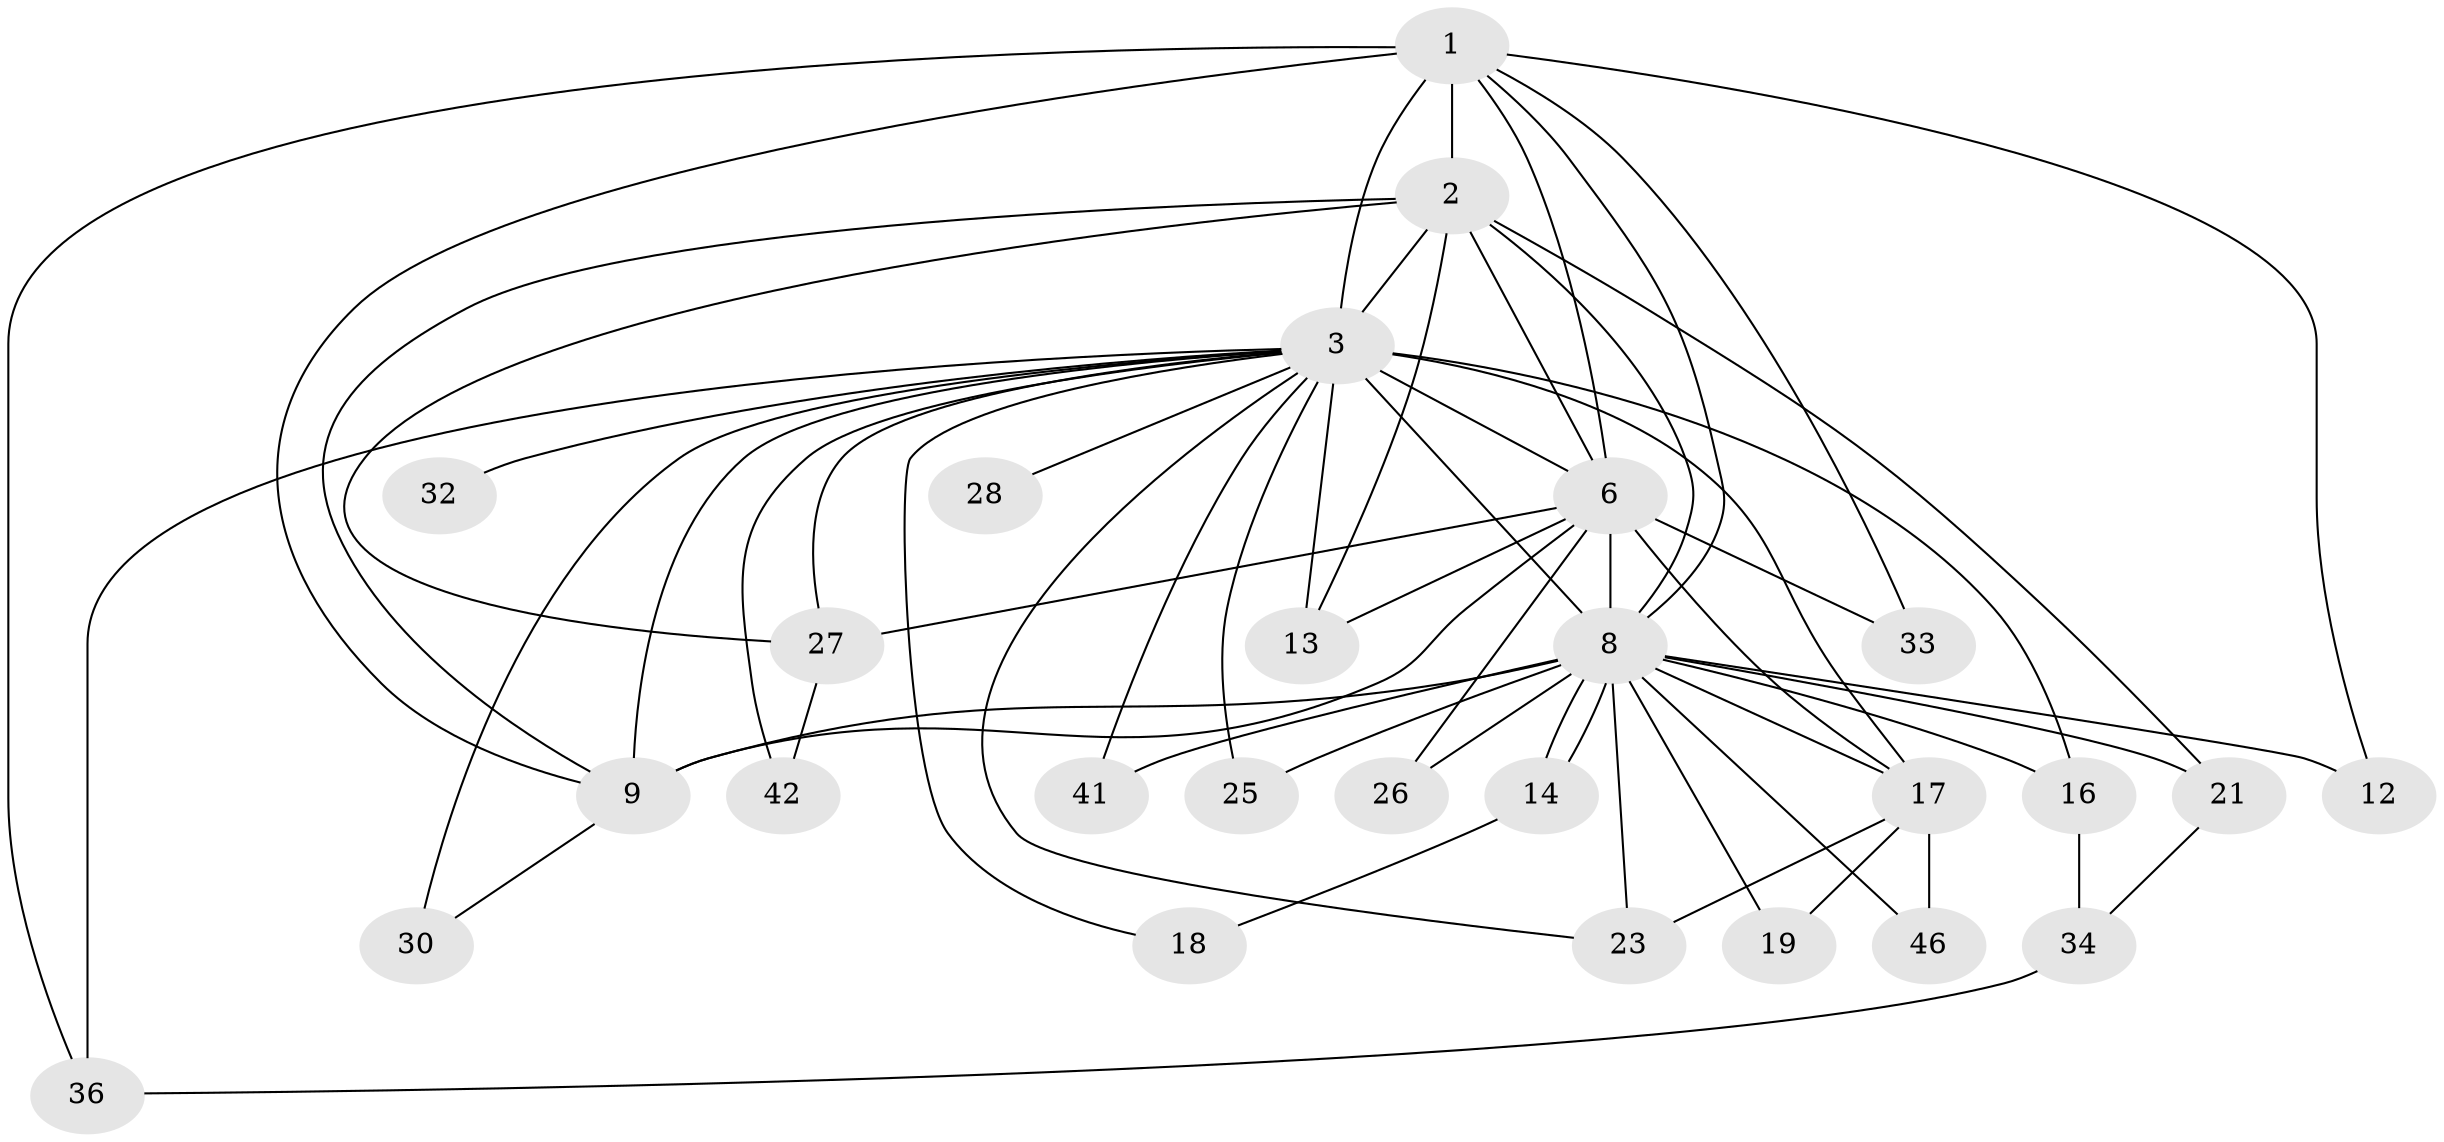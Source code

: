 // original degree distribution, {13: 0.037037037037037035, 12: 0.018518518518518517, 14: 0.018518518518518517, 18: 0.018518518518518517, 20: 0.018518518518518517, 10: 0.018518518518518517, 27: 0.018518518518518517, 11: 0.018518518518518517, 15: 0.018518518518518517, 3: 0.24074074074074073, 2: 0.5185185185185185, 4: 0.018518518518518517, 8: 0.018518518518518517, 6: 0.018518518518518517}
// Generated by graph-tools (version 1.1) at 2025/13/03/09/25 04:13:59]
// undirected, 27 vertices, 60 edges
graph export_dot {
graph [start="1"]
  node [color=gray90,style=filled];
  1;
  2 [super="+24"];
  3 [super="+44+4+20+31+37"];
  6 [super="+45+10"];
  8 [super="+11+22+39"];
  9 [super="+15"];
  12;
  13;
  14;
  16;
  17;
  18;
  19;
  21;
  23 [super="+38"];
  25;
  26;
  27 [super="+40+43"];
  28;
  30;
  32;
  33 [super="+52"];
  34;
  36 [super="+49"];
  41;
  42;
  46;
  1 -- 2;
  1 -- 3 [weight=4];
  1 -- 6 [weight=2];
  1 -- 8 [weight=2];
  1 -- 9;
  1 -- 12;
  1 -- 36;
  1 -- 33;
  2 -- 3 [weight=5];
  2 -- 6 [weight=2];
  2 -- 8;
  2 -- 9;
  2 -- 13;
  2 -- 21;
  2 -- 27;
  3 -- 6 [weight=9];
  3 -- 8 [weight=8];
  3 -- 9 [weight=6];
  3 -- 28 [weight=2];
  3 -- 17;
  3 -- 16;
  3 -- 18;
  3 -- 23;
  3 -- 25;
  3 -- 27 [weight=3];
  3 -- 30;
  3 -- 32 [weight=2];
  3 -- 36;
  3 -- 41;
  3 -- 42;
  3 -- 13;
  6 -- 8 [weight=2];
  6 -- 9 [weight=2];
  6 -- 13;
  6 -- 17 [weight=2];
  6 -- 33;
  6 -- 26;
  6 -- 27;
  8 -- 9 [weight=3];
  8 -- 12;
  8 -- 14;
  8 -- 14;
  8 -- 17 [weight=2];
  8 -- 19;
  8 -- 21;
  8 -- 25;
  8 -- 26;
  8 -- 41;
  8 -- 46;
  8 -- 16;
  8 -- 23;
  9 -- 30;
  14 -- 18;
  16 -- 34;
  17 -- 19;
  17 -- 23;
  17 -- 46;
  21 -- 34;
  27 -- 42;
  34 -- 36;
}
